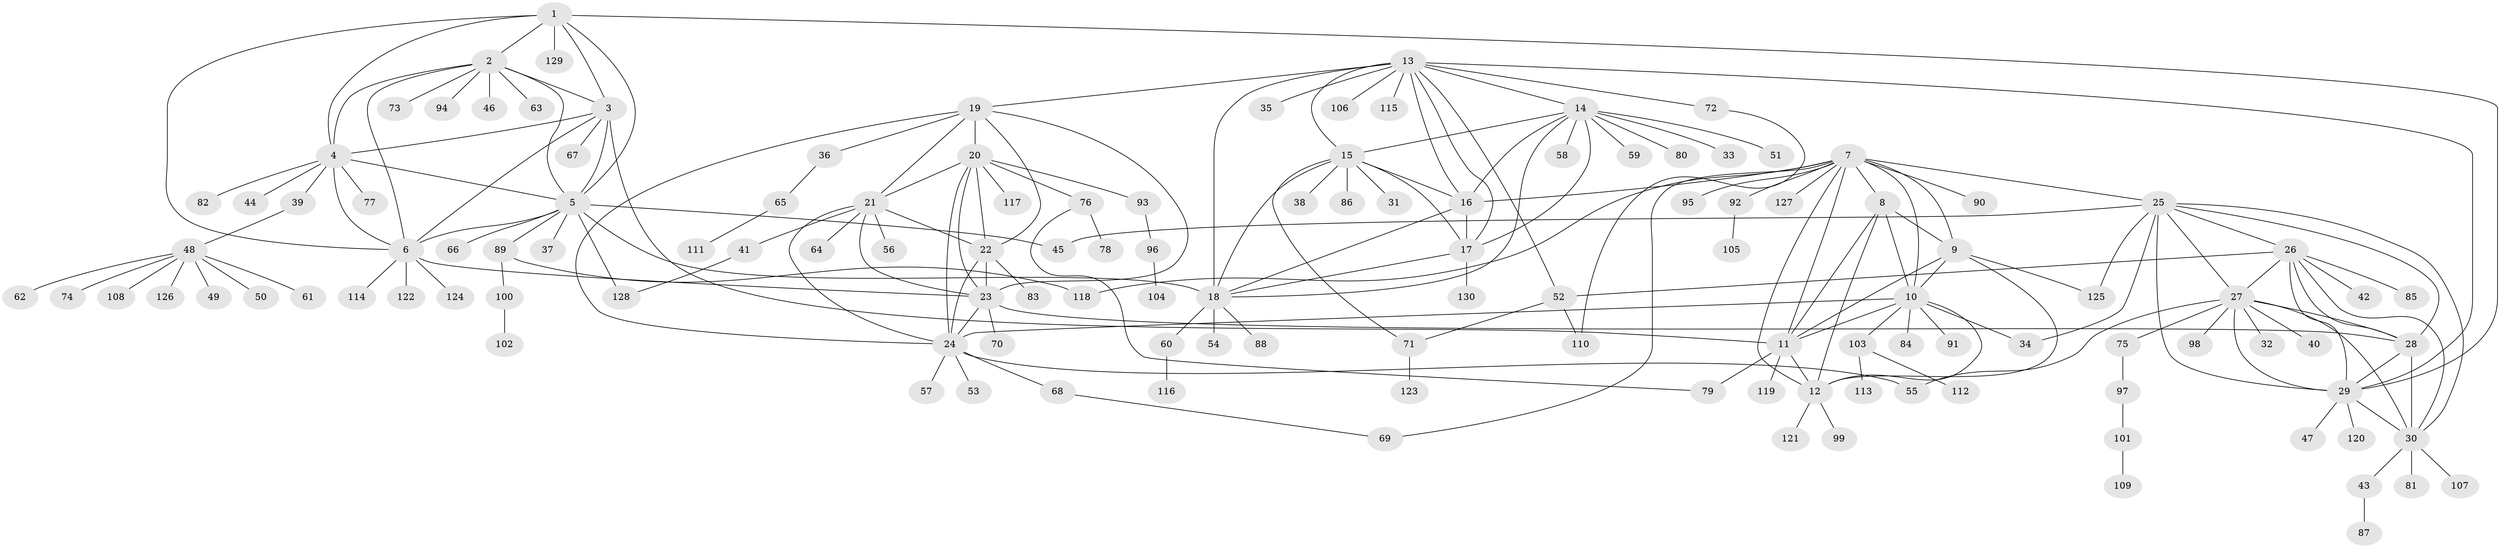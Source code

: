 // coarse degree distribution, {6: 0.050505050505050504, 8: 0.050505050505050504, 11: 0.010101010101010102, 13: 0.020202020202020204, 5: 0.04040404040404041, 10: 0.04040404040404041, 7: 0.030303030303030304, 9: 0.020202020202020204, 3: 0.030303030303030304, 1: 0.5555555555555556, 2: 0.15151515151515152}
// Generated by graph-tools (version 1.1) at 2025/52/02/27/25 19:52:19]
// undirected, 130 vertices, 196 edges
graph export_dot {
graph [start="1"]
  node [color=gray90,style=filled];
  1;
  2;
  3;
  4;
  5;
  6;
  7;
  8;
  9;
  10;
  11;
  12;
  13;
  14;
  15;
  16;
  17;
  18;
  19;
  20;
  21;
  22;
  23;
  24;
  25;
  26;
  27;
  28;
  29;
  30;
  31;
  32;
  33;
  34;
  35;
  36;
  37;
  38;
  39;
  40;
  41;
  42;
  43;
  44;
  45;
  46;
  47;
  48;
  49;
  50;
  51;
  52;
  53;
  54;
  55;
  56;
  57;
  58;
  59;
  60;
  61;
  62;
  63;
  64;
  65;
  66;
  67;
  68;
  69;
  70;
  71;
  72;
  73;
  74;
  75;
  76;
  77;
  78;
  79;
  80;
  81;
  82;
  83;
  84;
  85;
  86;
  87;
  88;
  89;
  90;
  91;
  92;
  93;
  94;
  95;
  96;
  97;
  98;
  99;
  100;
  101;
  102;
  103;
  104;
  105;
  106;
  107;
  108;
  109;
  110;
  111;
  112;
  113;
  114;
  115;
  116;
  117;
  118;
  119;
  120;
  121;
  122;
  123;
  124;
  125;
  126;
  127;
  128;
  129;
  130;
  1 -- 2;
  1 -- 3;
  1 -- 4;
  1 -- 5;
  1 -- 6;
  1 -- 29;
  1 -- 129;
  2 -- 3;
  2 -- 4;
  2 -- 5;
  2 -- 6;
  2 -- 46;
  2 -- 63;
  2 -- 73;
  2 -- 94;
  3 -- 4;
  3 -- 5;
  3 -- 6;
  3 -- 11;
  3 -- 67;
  4 -- 5;
  4 -- 6;
  4 -- 39;
  4 -- 44;
  4 -- 77;
  4 -- 82;
  5 -- 6;
  5 -- 18;
  5 -- 37;
  5 -- 45;
  5 -- 66;
  5 -- 89;
  5 -- 128;
  6 -- 23;
  6 -- 114;
  6 -- 122;
  6 -- 124;
  7 -- 8;
  7 -- 9;
  7 -- 10;
  7 -- 11;
  7 -- 12;
  7 -- 16;
  7 -- 25;
  7 -- 69;
  7 -- 90;
  7 -- 92;
  7 -- 95;
  7 -- 118;
  7 -- 127;
  8 -- 9;
  8 -- 10;
  8 -- 11;
  8 -- 12;
  9 -- 10;
  9 -- 11;
  9 -- 12;
  9 -- 125;
  10 -- 11;
  10 -- 12;
  10 -- 24;
  10 -- 34;
  10 -- 84;
  10 -- 91;
  10 -- 103;
  11 -- 12;
  11 -- 79;
  11 -- 119;
  12 -- 99;
  12 -- 121;
  13 -- 14;
  13 -- 15;
  13 -- 16;
  13 -- 17;
  13 -- 18;
  13 -- 19;
  13 -- 29;
  13 -- 35;
  13 -- 52;
  13 -- 72;
  13 -- 106;
  13 -- 115;
  14 -- 15;
  14 -- 16;
  14 -- 17;
  14 -- 18;
  14 -- 33;
  14 -- 51;
  14 -- 58;
  14 -- 59;
  14 -- 80;
  15 -- 16;
  15 -- 17;
  15 -- 18;
  15 -- 31;
  15 -- 38;
  15 -- 71;
  15 -- 86;
  16 -- 17;
  16 -- 18;
  17 -- 18;
  17 -- 130;
  18 -- 54;
  18 -- 60;
  18 -- 88;
  19 -- 20;
  19 -- 21;
  19 -- 22;
  19 -- 23;
  19 -- 24;
  19 -- 36;
  20 -- 21;
  20 -- 22;
  20 -- 23;
  20 -- 24;
  20 -- 76;
  20 -- 93;
  20 -- 117;
  21 -- 22;
  21 -- 23;
  21 -- 24;
  21 -- 41;
  21 -- 56;
  21 -- 64;
  22 -- 23;
  22 -- 24;
  22 -- 83;
  23 -- 24;
  23 -- 28;
  23 -- 70;
  24 -- 53;
  24 -- 55;
  24 -- 57;
  24 -- 68;
  25 -- 26;
  25 -- 27;
  25 -- 28;
  25 -- 29;
  25 -- 30;
  25 -- 34;
  25 -- 45;
  25 -- 125;
  26 -- 27;
  26 -- 28;
  26 -- 29;
  26 -- 30;
  26 -- 42;
  26 -- 52;
  26 -- 85;
  27 -- 28;
  27 -- 29;
  27 -- 30;
  27 -- 32;
  27 -- 40;
  27 -- 55;
  27 -- 75;
  27 -- 98;
  28 -- 29;
  28 -- 30;
  29 -- 30;
  29 -- 47;
  29 -- 120;
  30 -- 43;
  30 -- 81;
  30 -- 107;
  36 -- 65;
  39 -- 48;
  41 -- 128;
  43 -- 87;
  48 -- 49;
  48 -- 50;
  48 -- 61;
  48 -- 62;
  48 -- 74;
  48 -- 108;
  48 -- 126;
  52 -- 71;
  52 -- 110;
  60 -- 116;
  65 -- 111;
  68 -- 69;
  71 -- 123;
  72 -- 110;
  75 -- 97;
  76 -- 78;
  76 -- 79;
  89 -- 100;
  89 -- 118;
  92 -- 105;
  93 -- 96;
  96 -- 104;
  97 -- 101;
  100 -- 102;
  101 -- 109;
  103 -- 112;
  103 -- 113;
}
